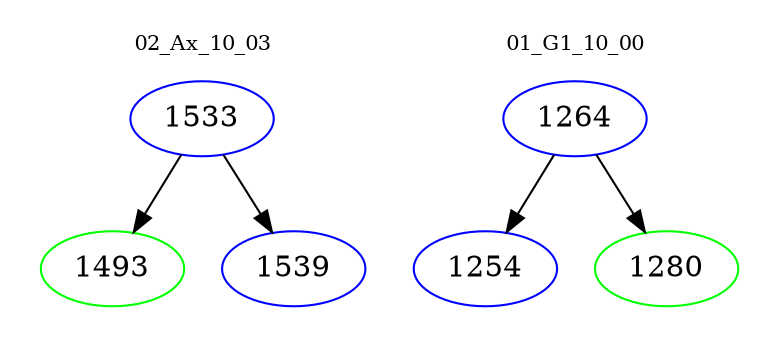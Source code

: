 digraph{
subgraph cluster_0 {
color = white
label = "02_Ax_10_03";
fontsize=10;
T0_1533 [label="1533", color="blue"]
T0_1533 -> T0_1493 [color="black"]
T0_1493 [label="1493", color="green"]
T0_1533 -> T0_1539 [color="black"]
T0_1539 [label="1539", color="blue"]
}
subgraph cluster_1 {
color = white
label = "01_G1_10_00";
fontsize=10;
T1_1264 [label="1264", color="blue"]
T1_1264 -> T1_1254 [color="black"]
T1_1254 [label="1254", color="blue"]
T1_1264 -> T1_1280 [color="black"]
T1_1280 [label="1280", color="green"]
}
}
